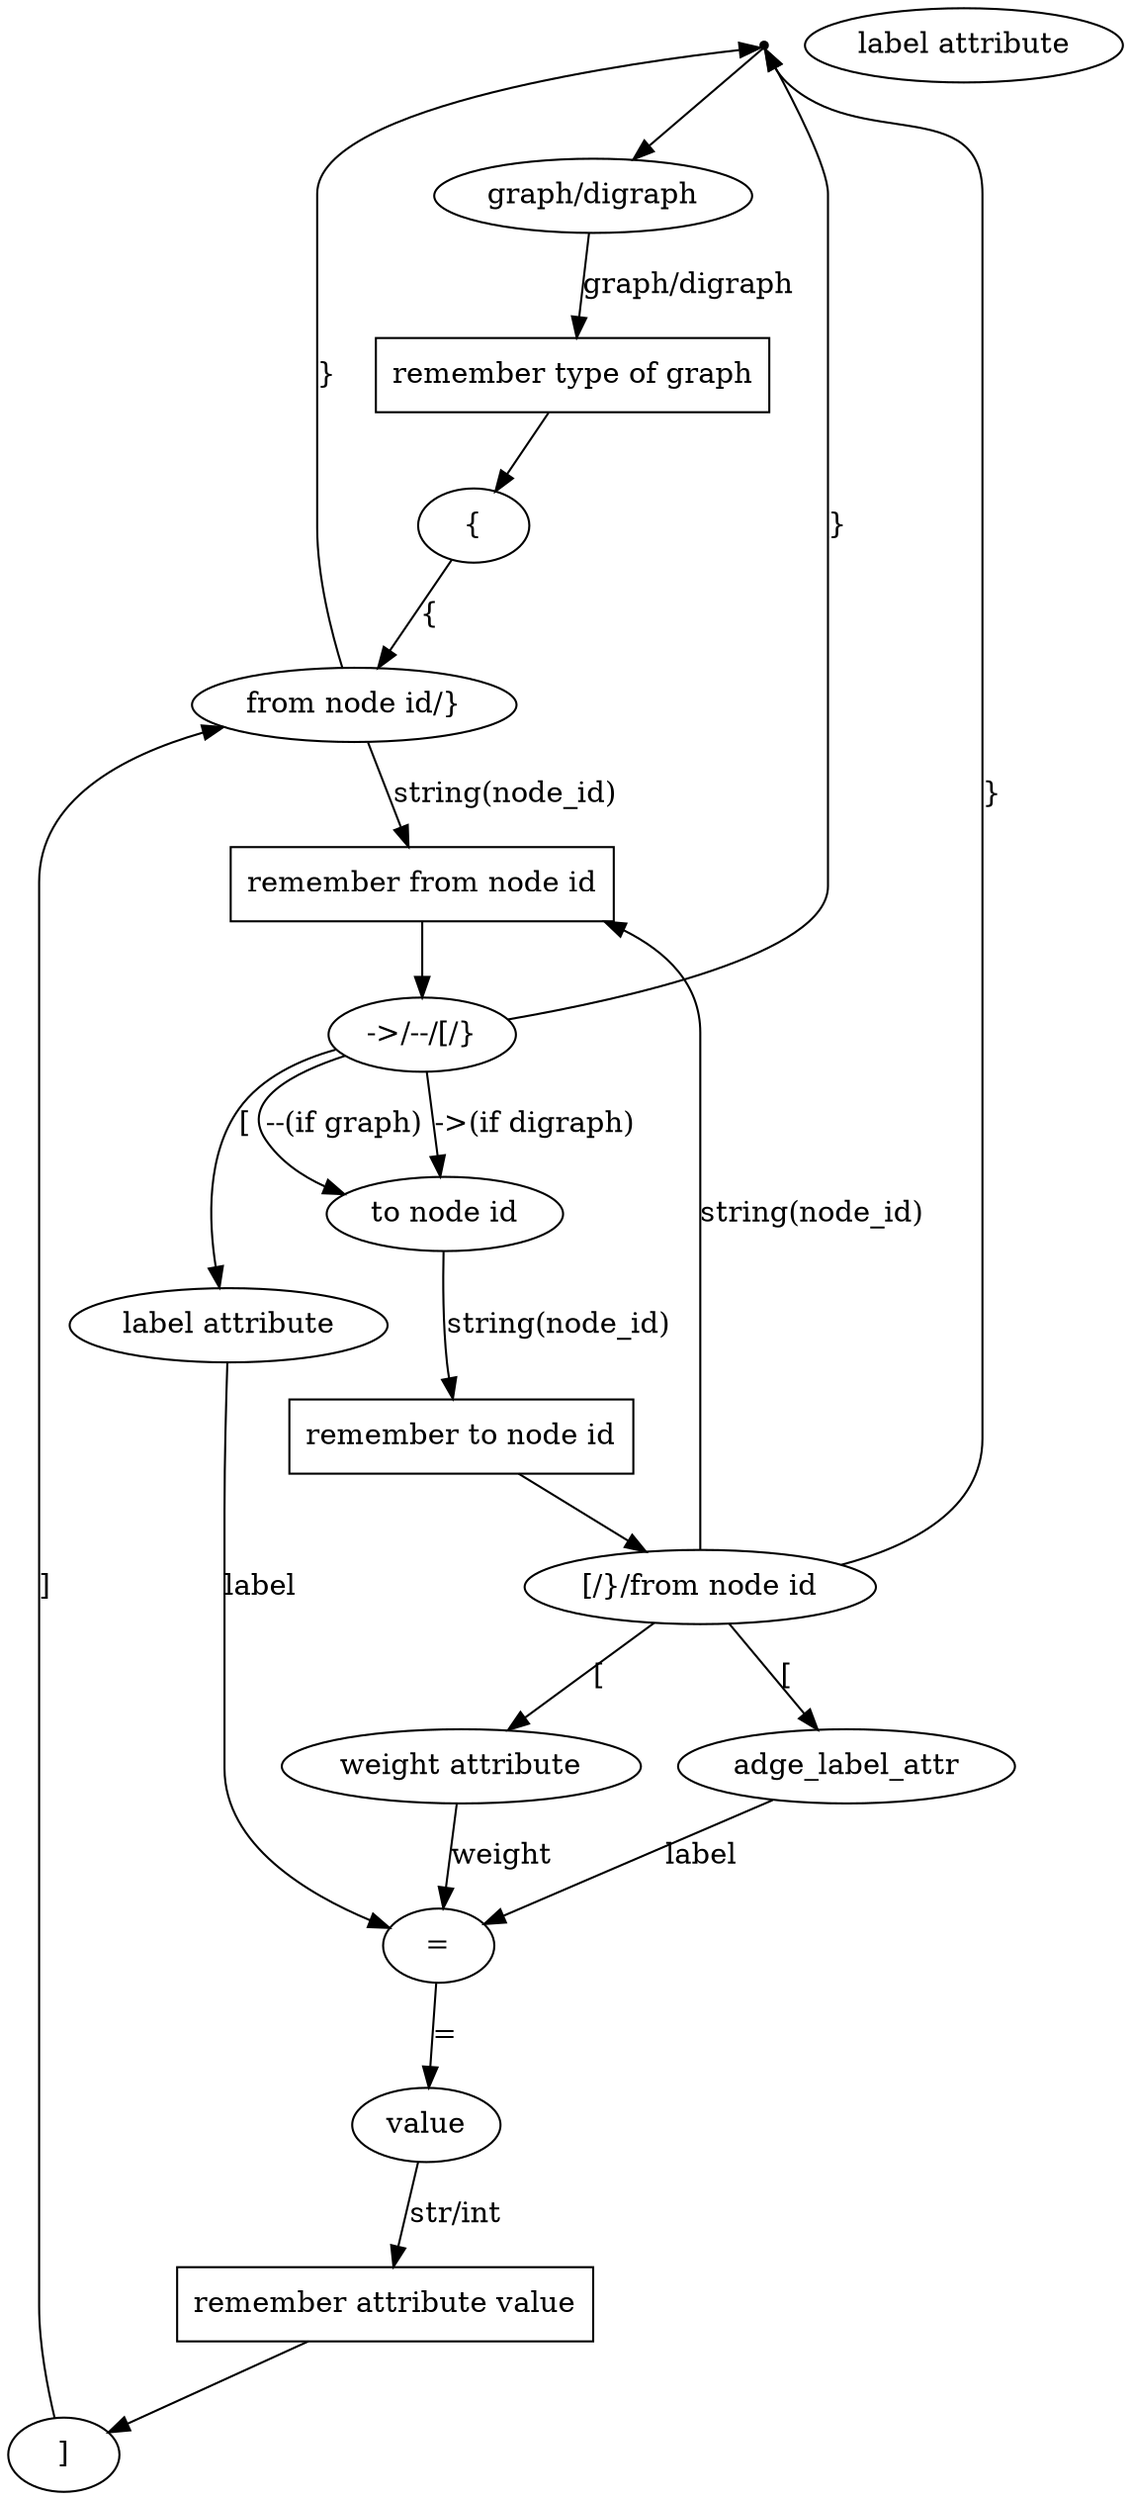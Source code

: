 digraph {
	entrypoint [shape = "point"]
	graph_start [shape = "ellipse" label = "graph/digraph"]
	entrypoint -> graph_start 

	remember_graph_type [shape = "box" label = "remember type of graph"]
	graph_start -> remember_graph_type [label="graph/digraph"]

	open_curly_bracket [shape = "ellipse" label = "{"]
	remember_graph_type -> open_curly_bracket

	from_node_id_or_close_curly_bracket [shape = "ellipse" label = "from node id/}"]
	from_node_id_or_close_curly_bracket -> entrypoint [label = "}"]
	open_curly_bracket -> from_node_id_or_close_curly_bracket [label="{"]

	remember_from_node_id [shape="box" label="remember from node id"]
	from_node_id_or_close_curly_bracket -> remember_from_node_id [label="string(node_id)"]
	remember_from_node_id -> after_from_node_id

	after_from_node_id [shape = "ellipse" label = "->/--/[/}"]
	to_node_id [shape = "ellipse" label = "to node id"]
	after_from_node_id -> to_node_id [label="->(if digraph)"]
	after_from_node_id -> to_node_id [label="--(if graph)"]
	after_from_node_id -> entrypoint [label = "}"]

	label_attr [shape = "ellipse" label = "label attribute"]
	after_from_node_id -> label_attr [label="["] 

	equal [shape = "ellipse" label = "="]
	label_attr -> equal [label="label"]

	remember_to_node_id [shape="box" label="remember to node id"]
	to_node_id -> remember_to_node_id [label="string(node_id)"]

	after_to_node_id [label="[/}/from node id"]
	remember_to_node_id -> after_to_node_id

	after_to_node_id -> entrypoint [label = "}"]
	after_to_node_id -> remember_from_node_id [label = "string(node_id)"]

	weight_attr [shape = "ellipse" label = "weight attribute"]
	edge_label_attr [shape = "ellipse" label = "label attribute"]
	after_to_node_id -> weight_attr [label="["]
	after_to_node_id -> adge_label_attr [label="["]

	weight_attr -> equal [label="weight"]
	adge_label_attr -> equal [label="label"]

	attr_value [shape = "ellipse" label = "value"]
	equal -> attr_value [label="="]

	remember_attr_value [shape="box" label="remember attribute value"]
	attr_value -> remember_attr_value [label="str/int"] 

	close_square_bracket [label = "]"]
	remember_attr_value -> close_square_bracket
	close_square_bracket -> from_node_id_or_close_curly_bracket [label="]"]
}
